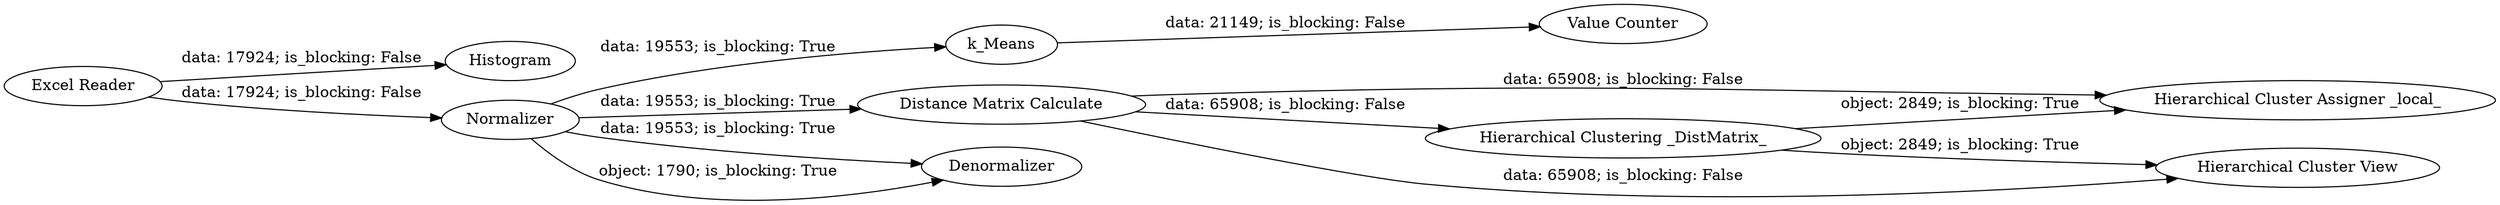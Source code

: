 digraph {
	"-2747956979165501821_8" [label=k_Means]
	"-2747956979165501821_4" [label=Histogram]
	"-2747956979165501821_7" [label="Distance Matrix Calculate"]
	"-2747956979165501821_3" [label=Normalizer]
	"-2747956979165501821_10" [label="Hierarchical Clustering _DistMatrix_"]
	"-2747956979165501821_5" [label=Denormalizer]
	"-2747956979165501821_11" [label="Hierarchical Cluster View"]
	"-2747956979165501821_2" [label="Excel Reader"]
	"-2747956979165501821_9" [label="Value Counter"]
	"-2747956979165501821_12" [label="Hierarchical Cluster Assigner _local_"]
	"-2747956979165501821_10" -> "-2747956979165501821_11" [label="object: 2849; is_blocking: True"]
	"-2747956979165501821_3" -> "-2747956979165501821_7" [label="data: 19553; is_blocking: True"]
	"-2747956979165501821_8" -> "-2747956979165501821_9" [label="data: 21149; is_blocking: False"]
	"-2747956979165501821_7" -> "-2747956979165501821_10" [label="data: 65908; is_blocking: False"]
	"-2747956979165501821_3" -> "-2747956979165501821_8" [label="data: 19553; is_blocking: True"]
	"-2747956979165501821_10" -> "-2747956979165501821_12" [label="object: 2849; is_blocking: True"]
	"-2747956979165501821_7" -> "-2747956979165501821_11" [label="data: 65908; is_blocking: False"]
	"-2747956979165501821_2" -> "-2747956979165501821_4" [label="data: 17924; is_blocking: False"]
	"-2747956979165501821_3" -> "-2747956979165501821_5" [label="data: 19553; is_blocking: True"]
	"-2747956979165501821_2" -> "-2747956979165501821_3" [label="data: 17924; is_blocking: False"]
	"-2747956979165501821_7" -> "-2747956979165501821_12" [label="data: 65908; is_blocking: False"]
	"-2747956979165501821_3" -> "-2747956979165501821_5" [label="object: 1790; is_blocking: True"]
	rankdir=LR
}
